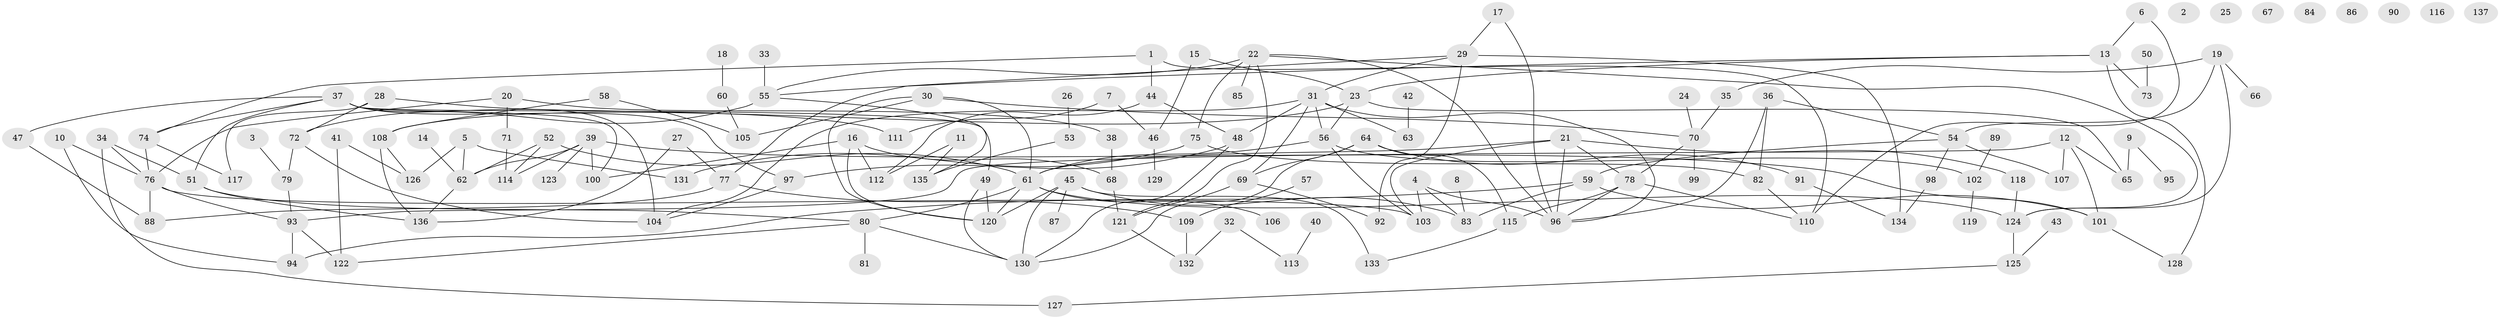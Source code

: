 // Generated by graph-tools (version 1.1) at 2025/40/03/09/25 04:40:29]
// undirected, 137 vertices, 194 edges
graph export_dot {
graph [start="1"]
  node [color=gray90,style=filled];
  1;
  2;
  3;
  4;
  5;
  6;
  7;
  8;
  9;
  10;
  11;
  12;
  13;
  14;
  15;
  16;
  17;
  18;
  19;
  20;
  21;
  22;
  23;
  24;
  25;
  26;
  27;
  28;
  29;
  30;
  31;
  32;
  33;
  34;
  35;
  36;
  37;
  38;
  39;
  40;
  41;
  42;
  43;
  44;
  45;
  46;
  47;
  48;
  49;
  50;
  51;
  52;
  53;
  54;
  55;
  56;
  57;
  58;
  59;
  60;
  61;
  62;
  63;
  64;
  65;
  66;
  67;
  68;
  69;
  70;
  71;
  72;
  73;
  74;
  75;
  76;
  77;
  78;
  79;
  80;
  81;
  82;
  83;
  84;
  85;
  86;
  87;
  88;
  89;
  90;
  91;
  92;
  93;
  94;
  95;
  96;
  97;
  98;
  99;
  100;
  101;
  102;
  103;
  104;
  105;
  106;
  107;
  108;
  109;
  110;
  111;
  112;
  113;
  114;
  115;
  116;
  117;
  118;
  119;
  120;
  121;
  122;
  123;
  124;
  125;
  126;
  127;
  128;
  129;
  130;
  131;
  132;
  133;
  134;
  135;
  136;
  137;
  1 -- 44;
  1 -- 74;
  1 -- 110;
  3 -- 79;
  4 -- 83;
  4 -- 96;
  4 -- 103;
  5 -- 62;
  5 -- 126;
  5 -- 131;
  6 -- 13;
  6 -- 110;
  7 -- 46;
  7 -- 111;
  8 -- 83;
  9 -- 65;
  9 -- 95;
  10 -- 76;
  10 -- 94;
  11 -- 112;
  11 -- 135;
  12 -- 65;
  12 -- 93;
  12 -- 101;
  12 -- 107;
  13 -- 23;
  13 -- 55;
  13 -- 73;
  13 -- 128;
  14 -- 62;
  15 -- 23;
  15 -- 46;
  16 -- 68;
  16 -- 100;
  16 -- 112;
  16 -- 120;
  17 -- 29;
  17 -- 96;
  18 -- 60;
  19 -- 35;
  19 -- 54;
  19 -- 66;
  19 -- 124;
  20 -- 38;
  20 -- 71;
  20 -- 76;
  21 -- 61;
  21 -- 78;
  21 -- 96;
  21 -- 103;
  21 -- 118;
  22 -- 55;
  22 -- 75;
  22 -- 85;
  22 -- 96;
  22 -- 121;
  22 -- 124;
  23 -- 56;
  23 -- 65;
  23 -- 108;
  24 -- 70;
  26 -- 53;
  27 -- 77;
  27 -- 136;
  28 -- 72;
  28 -- 111;
  28 -- 117;
  29 -- 31;
  29 -- 77;
  29 -- 92;
  29 -- 134;
  30 -- 61;
  30 -- 70;
  30 -- 105;
  30 -- 120;
  31 -- 48;
  31 -- 56;
  31 -- 63;
  31 -- 69;
  31 -- 96;
  31 -- 104;
  32 -- 113;
  32 -- 132;
  33 -- 55;
  34 -- 51;
  34 -- 76;
  34 -- 127;
  35 -- 70;
  36 -- 54;
  36 -- 82;
  36 -- 96;
  37 -- 47;
  37 -- 49;
  37 -- 51;
  37 -- 74;
  37 -- 97;
  37 -- 100;
  37 -- 104;
  38 -- 68;
  39 -- 62;
  39 -- 100;
  39 -- 101;
  39 -- 114;
  39 -- 123;
  40 -- 113;
  41 -- 122;
  41 -- 126;
  42 -- 63;
  43 -- 125;
  44 -- 48;
  44 -- 112;
  45 -- 83;
  45 -- 87;
  45 -- 120;
  45 -- 130;
  45 -- 133;
  46 -- 129;
  47 -- 88;
  48 -- 97;
  48 -- 130;
  49 -- 120;
  49 -- 130;
  50 -- 73;
  51 -- 80;
  51 -- 136;
  52 -- 61;
  52 -- 62;
  52 -- 114;
  53 -- 135;
  54 -- 59;
  54 -- 98;
  54 -- 107;
  55 -- 72;
  55 -- 135;
  56 -- 61;
  56 -- 102;
  56 -- 103;
  57 -- 109;
  58 -- 105;
  58 -- 108;
  59 -- 83;
  59 -- 94;
  59 -- 101;
  60 -- 105;
  61 -- 80;
  61 -- 106;
  61 -- 120;
  61 -- 124;
  62 -- 136;
  64 -- 69;
  64 -- 91;
  64 -- 115;
  64 -- 130;
  68 -- 121;
  69 -- 92;
  69 -- 121;
  70 -- 78;
  70 -- 99;
  71 -- 114;
  72 -- 79;
  72 -- 104;
  74 -- 76;
  74 -- 117;
  75 -- 82;
  75 -- 131;
  76 -- 88;
  76 -- 93;
  76 -- 103;
  77 -- 88;
  77 -- 109;
  78 -- 96;
  78 -- 110;
  78 -- 115;
  79 -- 93;
  80 -- 81;
  80 -- 122;
  80 -- 130;
  82 -- 110;
  89 -- 102;
  91 -- 134;
  93 -- 94;
  93 -- 122;
  97 -- 104;
  98 -- 134;
  101 -- 128;
  102 -- 119;
  108 -- 126;
  108 -- 136;
  109 -- 132;
  115 -- 133;
  118 -- 124;
  121 -- 132;
  124 -- 125;
  125 -- 127;
}
